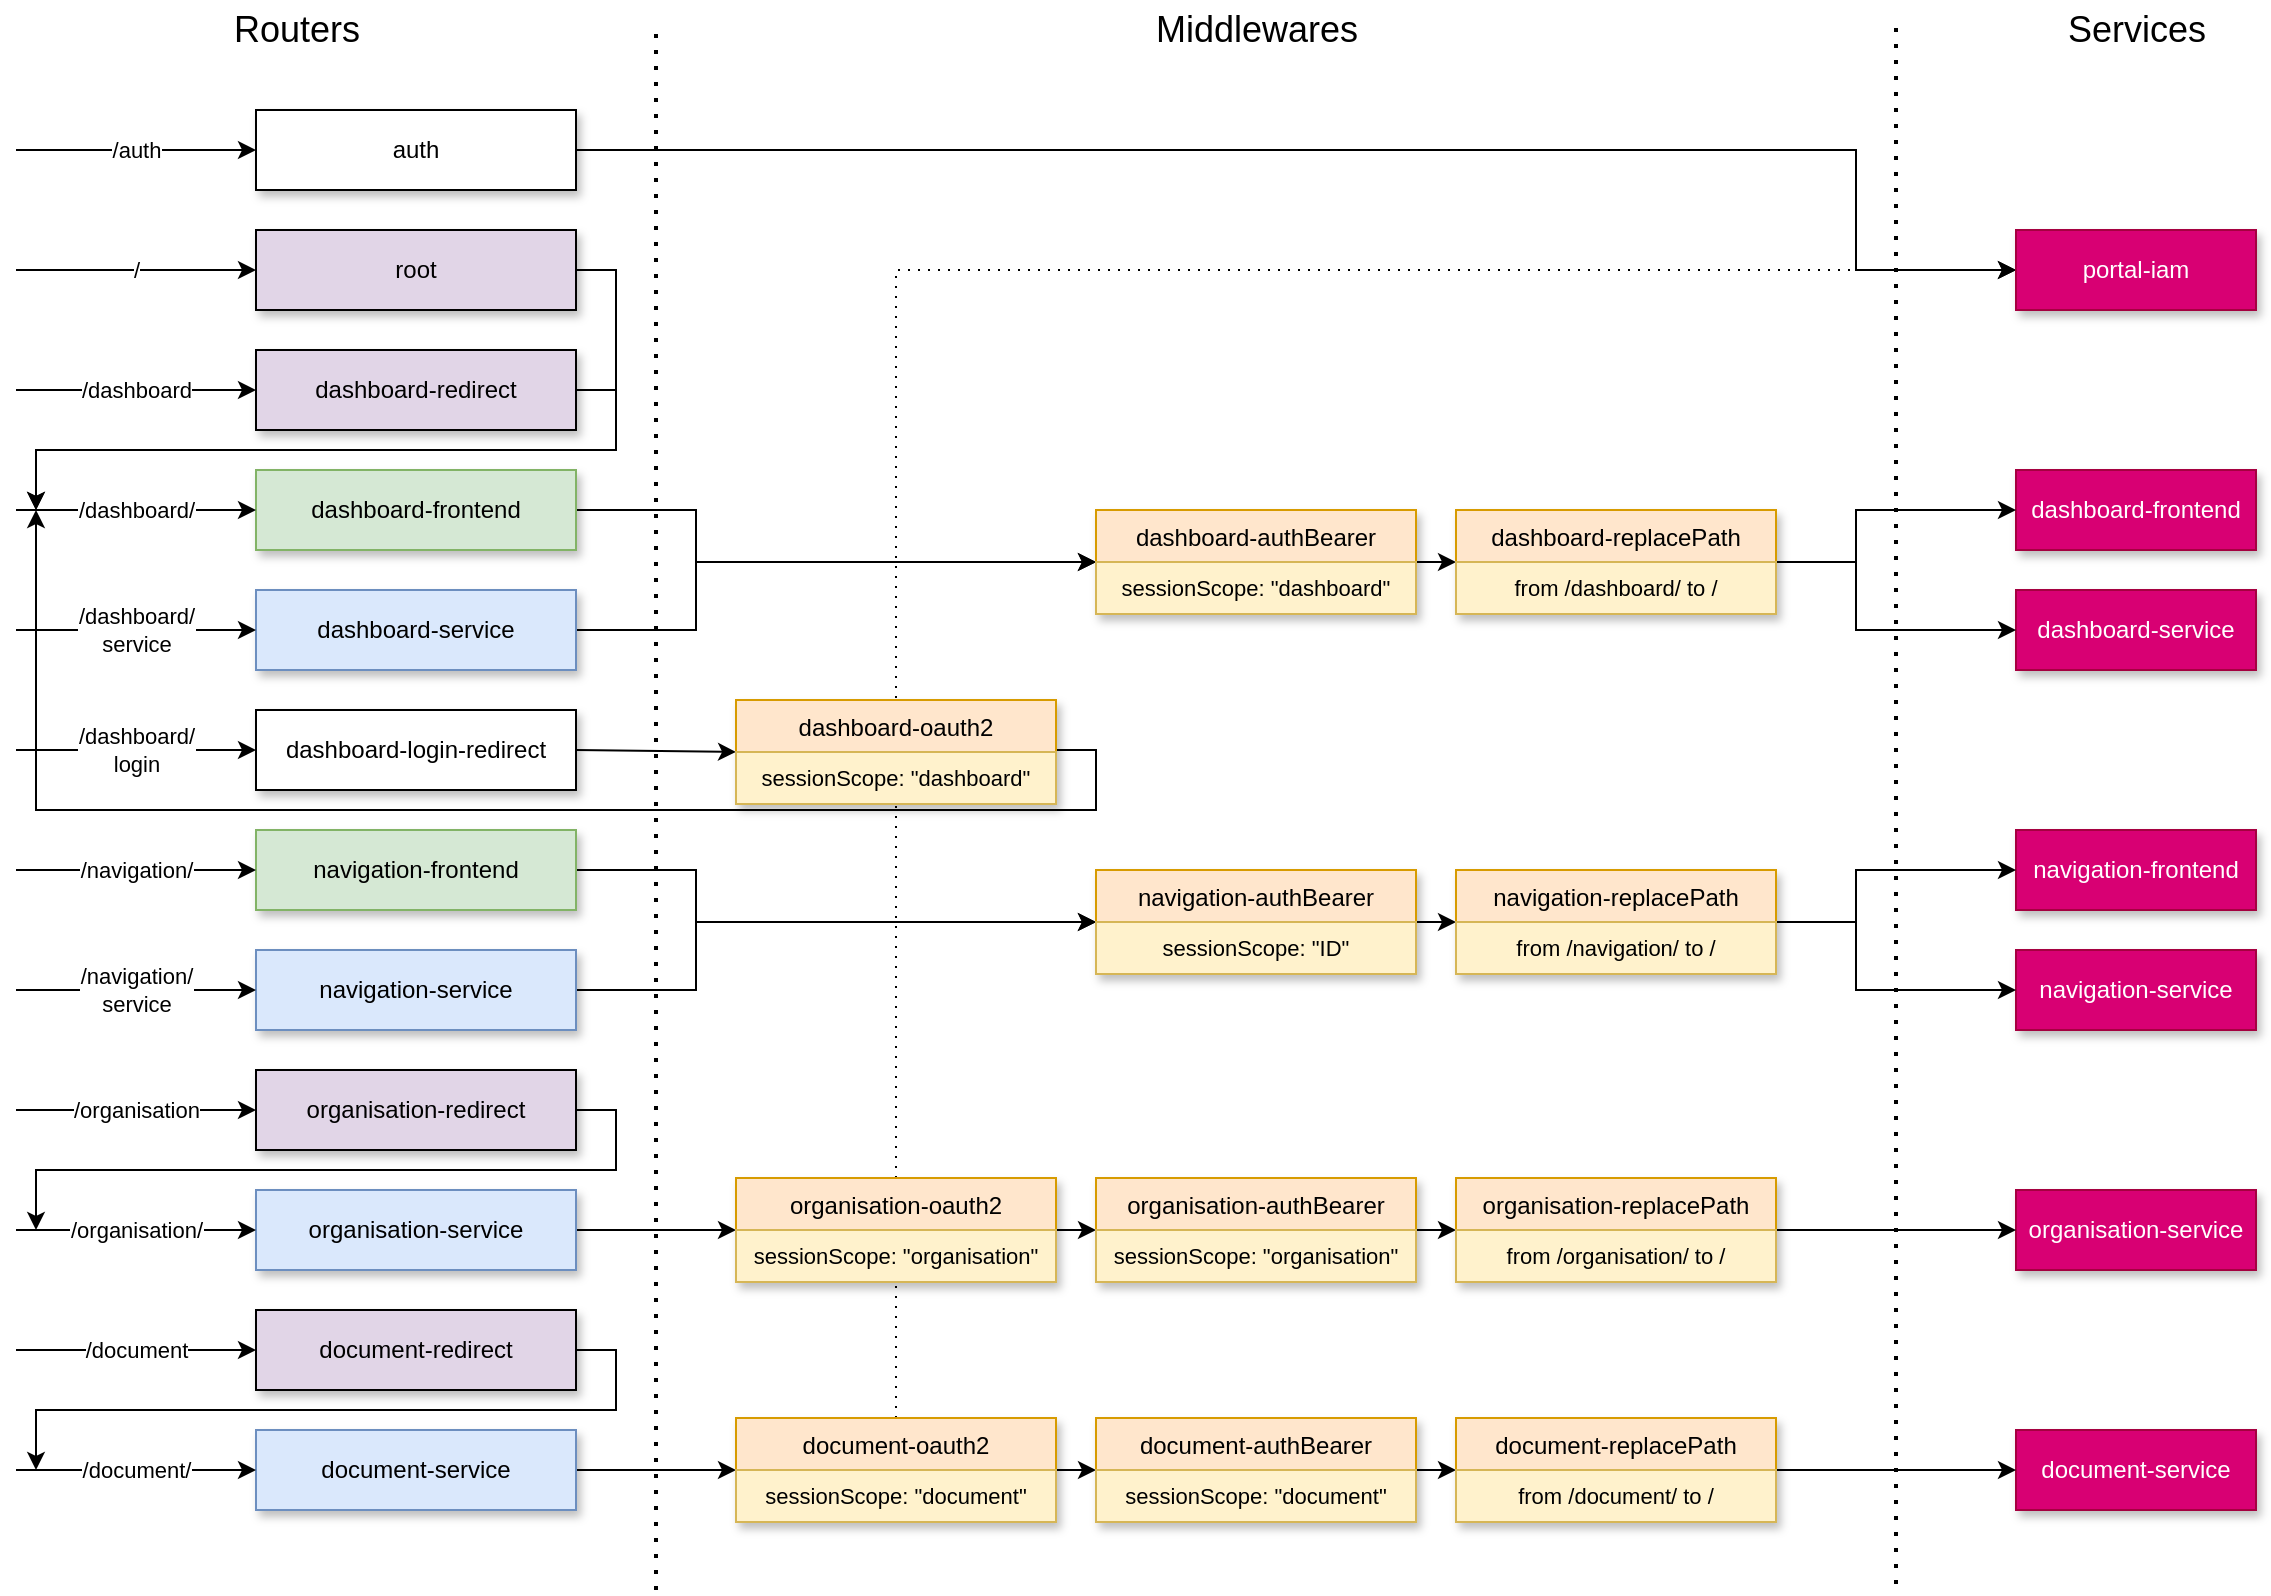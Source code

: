 <mxfile version="14.5.1" type="device"><diagram id="Ht1M8jgEwFfnCIfOTk4-" name="Page-1"><mxGraphModel dx="1418" dy="1580" grid="1" gridSize="10" guides="1" tooltips="1" connect="1" arrows="1" fold="1" page="1" pageScale="1" pageWidth="1169" pageHeight="827" math="0" shadow="0"><root><mxCell id="0"/><mxCell id="1" parent="0"/><mxCell id="7RFZbcyAS7_bHZ2lciSG-158" style="edgeStyle=orthogonalEdgeStyle;rounded=0;sketch=0;jumpStyle=none;orthogonalLoop=1;jettySize=auto;html=1;exitX=0.5;exitY=0;exitDx=0;exitDy=0;entryX=0;entryY=0.5;entryDx=0;entryDy=0;shadow=0;dashed=1;dashPattern=1 4;fontSize=11;" edge="1" parent="1" source="7RFZbcyAS7_bHZ2lciSG-141" target="7RFZbcyAS7_bHZ2lciSG-51"><mxGeometry relative="1" as="geometry"/></mxCell><mxCell id="7RFZbcyAS7_bHZ2lciSG-98" style="edgeStyle=orthogonalEdgeStyle;rounded=0;orthogonalLoop=1;jettySize=auto;html=1;exitX=1;exitY=0.5;exitDx=0;exitDy=0;entryX=0;entryY=0.5;entryDx=0;entryDy=0;" edge="1" parent="1" source="7RFZbcyAS7_bHZ2lciSG-13" target="7RFZbcyAS7_bHZ2lciSG-51"><mxGeometry relative="1" as="geometry"><Array as="points"><mxPoint x="940" y="-740"/><mxPoint x="940" y="-680"/></Array></mxGeometry></mxCell><mxCell id="7RFZbcyAS7_bHZ2lciSG-13" value="&lt;div&gt;auth&lt;/div&gt;" style="rounded=0;whiteSpace=wrap;html=1;shadow=1;" vertex="1" parent="1"><mxGeometry x="140" y="-760" width="160" height="40" as="geometry"/></mxCell><mxCell id="7RFZbcyAS7_bHZ2lciSG-14" value="/auth" style="endArrow=classic;html=1;entryX=0;entryY=0.5;entryDx=0;entryDy=0;" edge="1" parent="1" target="7RFZbcyAS7_bHZ2lciSG-13"><mxGeometry width="50" height="50" relative="1" as="geometry"><mxPoint x="20" y="-740" as="sourcePoint"/><mxPoint x="680" y="-530" as="targetPoint"/></mxGeometry></mxCell><mxCell id="7RFZbcyAS7_bHZ2lciSG-115" style="edgeStyle=orthogonalEdgeStyle;rounded=0;orthogonalLoop=1;jettySize=auto;html=1;exitX=1;exitY=0.5;exitDx=0;exitDy=0;" edge="1" parent="1" source="7RFZbcyAS7_bHZ2lciSG-15"><mxGeometry relative="1" as="geometry"><mxPoint x="30" y="-560" as="targetPoint"/><Array as="points"><mxPoint x="320" y="-680"/><mxPoint x="320" y="-590"/><mxPoint x="30" y="-590"/></Array></mxGeometry></mxCell><mxCell id="7RFZbcyAS7_bHZ2lciSG-15" value="&lt;div&gt;root&lt;/div&gt;" style="rounded=0;whiteSpace=wrap;html=1;fillColor=#E1D5E7;shadow=1;" vertex="1" parent="1"><mxGeometry x="140" y="-700" width="160" height="40" as="geometry"/></mxCell><mxCell id="7RFZbcyAS7_bHZ2lciSG-16" value="/" style="endArrow=classic;html=1;entryX=0;entryY=0.5;entryDx=0;entryDy=0;" edge="1" parent="1" target="7RFZbcyAS7_bHZ2lciSG-15"><mxGeometry width="50" height="50" relative="1" as="geometry"><mxPoint x="20" y="-680" as="sourcePoint"/><mxPoint x="680" y="-470" as="targetPoint"/></mxGeometry></mxCell><mxCell id="7RFZbcyAS7_bHZ2lciSG-116" style="edgeStyle=orthogonalEdgeStyle;rounded=0;orthogonalLoop=1;jettySize=auto;html=1;exitX=1;exitY=0.5;exitDx=0;exitDy=0;" edge="1" parent="1" source="7RFZbcyAS7_bHZ2lciSG-17"><mxGeometry relative="1" as="geometry"><mxPoint x="30" y="-560" as="targetPoint"/><Array as="points"><mxPoint x="320" y="-620"/><mxPoint x="320" y="-590"/><mxPoint x="30" y="-590"/></Array></mxGeometry></mxCell><mxCell id="7RFZbcyAS7_bHZ2lciSG-17" value="&lt;div&gt;dashboard-redirect&lt;/div&gt;" style="rounded=0;whiteSpace=wrap;html=1;fillColor=#E1D5E7;shadow=1;" vertex="1" parent="1"><mxGeometry x="140" y="-640" width="160" height="40" as="geometry"/></mxCell><mxCell id="7RFZbcyAS7_bHZ2lciSG-18" value="/dashboard" style="endArrow=classic;html=1;entryX=0;entryY=0.5;entryDx=0;entryDy=0;" edge="1" parent="1" target="7RFZbcyAS7_bHZ2lciSG-17"><mxGeometry width="50" height="50" relative="1" as="geometry"><mxPoint x="20" y="-620" as="sourcePoint"/><mxPoint x="680" y="-410" as="targetPoint"/></mxGeometry></mxCell><mxCell id="7RFZbcyAS7_bHZ2lciSG-104" style="edgeStyle=orthogonalEdgeStyle;rounded=0;orthogonalLoop=1;jettySize=auto;html=1;exitX=1;exitY=0.5;exitDx=0;exitDy=0;entryX=0;entryY=0.5;entryDx=0;entryDy=0;" edge="1" parent="1" source="7RFZbcyAS7_bHZ2lciSG-21" target="7RFZbcyAS7_bHZ2lciSG-149"><mxGeometry relative="1" as="geometry"><mxPoint x="580" y="-530" as="targetPoint"/><Array as="points"><mxPoint x="360" y="-560"/><mxPoint x="360" y="-534"/></Array></mxGeometry></mxCell><mxCell id="7RFZbcyAS7_bHZ2lciSG-21" value="dashboard-frontend" style="rounded=0;whiteSpace=wrap;html=1;fillColor=#d5e8d4;strokeColor=#82b366;shadow=1;" vertex="1" parent="1"><mxGeometry x="140" y="-580" width="160" height="40" as="geometry"/></mxCell><mxCell id="7RFZbcyAS7_bHZ2lciSG-22" value="/dashboard/" style="endArrow=classic;html=1;entryX=0;entryY=0.5;entryDx=0;entryDy=0;" edge="1" parent="1" target="7RFZbcyAS7_bHZ2lciSG-21"><mxGeometry width="50" height="50" relative="1" as="geometry"><mxPoint x="20" y="-560" as="sourcePoint"/><mxPoint x="680" y="-350" as="targetPoint"/></mxGeometry></mxCell><mxCell id="7RFZbcyAS7_bHZ2lciSG-103" style="edgeStyle=orthogonalEdgeStyle;rounded=0;orthogonalLoop=1;jettySize=auto;html=1;exitX=1;exitY=0.5;exitDx=0;exitDy=0;entryX=0;entryY=0.5;entryDx=0;entryDy=0;" edge="1" parent="1" source="7RFZbcyAS7_bHZ2lciSG-23" target="7RFZbcyAS7_bHZ2lciSG-149"><mxGeometry relative="1" as="geometry"><mxPoint x="580" y="-530" as="targetPoint"/><Array as="points"><mxPoint x="360" y="-500"/><mxPoint x="360" y="-534"/></Array></mxGeometry></mxCell><mxCell id="7RFZbcyAS7_bHZ2lciSG-23" value="&lt;div&gt;dashboard-service&lt;/div&gt;" style="rounded=0;whiteSpace=wrap;html=1;fillColor=#dae8fc;strokeColor=#6c8ebf;shadow=1;" vertex="1" parent="1"><mxGeometry x="140" y="-520" width="160" height="40" as="geometry"/></mxCell><mxCell id="7RFZbcyAS7_bHZ2lciSG-24" value="&lt;div&gt;/dashboard/&lt;/div&gt;&lt;div&gt;service&lt;br&gt;&lt;/div&gt;" style="endArrow=classic;html=1;entryX=0;entryY=0.5;entryDx=0;entryDy=0;" edge="1" parent="1" target="7RFZbcyAS7_bHZ2lciSG-23"><mxGeometry width="50" height="50" relative="1" as="geometry"><mxPoint x="20" y="-500" as="sourcePoint"/><mxPoint x="680" y="-290" as="targetPoint"/></mxGeometry></mxCell><mxCell id="7RFZbcyAS7_bHZ2lciSG-25" value="&lt;div&gt;dashboard-login-redirect&lt;/div&gt;" style="rounded=0;whiteSpace=wrap;html=1;shadow=1;" vertex="1" parent="1"><mxGeometry x="140" y="-460" width="160" height="40" as="geometry"/></mxCell><mxCell id="7RFZbcyAS7_bHZ2lciSG-26" value="&lt;div&gt;/dashboard/&lt;/div&gt;&lt;div&gt;login&lt;br&gt;&lt;/div&gt;" style="endArrow=classic;html=1;entryX=0;entryY=0.5;entryDx=0;entryDy=0;" edge="1" parent="1" target="7RFZbcyAS7_bHZ2lciSG-25"><mxGeometry width="50" height="50" relative="1" as="geometry"><mxPoint x="20" y="-440" as="sourcePoint"/><mxPoint x="680" y="-230" as="targetPoint"/></mxGeometry></mxCell><mxCell id="7RFZbcyAS7_bHZ2lciSG-101" style="edgeStyle=orthogonalEdgeStyle;rounded=0;orthogonalLoop=1;jettySize=auto;html=1;exitX=1;exitY=0.5;exitDx=0;exitDy=0;entryX=0;entryY=0.5;entryDx=0;entryDy=0;" edge="1" parent="1" source="7RFZbcyAS7_bHZ2lciSG-29" target="7RFZbcyAS7_bHZ2lciSG-144"><mxGeometry relative="1" as="geometry"><Array as="points"><mxPoint x="360" y="-380"/><mxPoint x="360" y="-354"/></Array></mxGeometry></mxCell><mxCell id="7RFZbcyAS7_bHZ2lciSG-29" value="&lt;div&gt;navigation-frontend&lt;/div&gt;" style="rounded=0;whiteSpace=wrap;html=1;fillColor=#d5e8d4;strokeColor=#82b366;shadow=1;" vertex="1" parent="1"><mxGeometry x="140" y="-400" width="160" height="40" as="geometry"/></mxCell><mxCell id="7RFZbcyAS7_bHZ2lciSG-30" value="/navigation/" style="endArrow=classic;html=1;entryX=0;entryY=0.5;entryDx=0;entryDy=0;" edge="1" parent="1" target="7RFZbcyAS7_bHZ2lciSG-29"><mxGeometry width="50" height="50" relative="1" as="geometry"><mxPoint x="20" y="-380" as="sourcePoint"/><mxPoint x="680" y="-170" as="targetPoint"/></mxGeometry></mxCell><mxCell id="7RFZbcyAS7_bHZ2lciSG-102" style="edgeStyle=orthogonalEdgeStyle;rounded=0;orthogonalLoop=1;jettySize=auto;html=1;exitX=1;exitY=0.5;exitDx=0;exitDy=0;entryX=0;entryY=0.5;entryDx=0;entryDy=0;" edge="1" parent="1" source="7RFZbcyAS7_bHZ2lciSG-31" target="7RFZbcyAS7_bHZ2lciSG-144"><mxGeometry relative="1" as="geometry"><Array as="points"><mxPoint x="360" y="-320"/><mxPoint x="360" y="-354"/></Array></mxGeometry></mxCell><mxCell id="7RFZbcyAS7_bHZ2lciSG-31" value="&lt;div&gt;navigation-service&lt;/div&gt;" style="rounded=0;whiteSpace=wrap;html=1;fillColor=#dae8fc;strokeColor=#6c8ebf;shadow=1;" vertex="1" parent="1"><mxGeometry x="140" y="-340" width="160" height="40" as="geometry"/></mxCell><mxCell id="7RFZbcyAS7_bHZ2lciSG-32" value="&lt;div&gt;/navigation/&lt;/div&gt;&lt;div&gt;service&lt;br&gt;&lt;/div&gt;" style="endArrow=classic;html=1;entryX=0;entryY=0.5;entryDx=0;entryDy=0;" edge="1" parent="1" target="7RFZbcyAS7_bHZ2lciSG-31"><mxGeometry width="50" height="50" relative="1" as="geometry"><mxPoint x="20" y="-320" as="sourcePoint"/><mxPoint x="680" y="-110" as="targetPoint"/></mxGeometry></mxCell><mxCell id="7RFZbcyAS7_bHZ2lciSG-117" style="edgeStyle=orthogonalEdgeStyle;rounded=0;orthogonalLoop=1;jettySize=auto;html=1;exitX=1;exitY=0.5;exitDx=0;exitDy=0;" edge="1" parent="1" source="7RFZbcyAS7_bHZ2lciSG-37"><mxGeometry relative="1" as="geometry"><mxPoint x="30" y="-200" as="targetPoint"/><Array as="points"><mxPoint x="320" y="-260"/><mxPoint x="320" y="-230"/><mxPoint x="30" y="-230"/></Array></mxGeometry></mxCell><mxCell id="7RFZbcyAS7_bHZ2lciSG-37" value="&lt;div&gt;organisation-redirect&lt;/div&gt;" style="rounded=0;whiteSpace=wrap;html=1;fillColor=#E1D5E7;shadow=1;" vertex="1" parent="1"><mxGeometry x="140" y="-280" width="160" height="40" as="geometry"/></mxCell><mxCell id="7RFZbcyAS7_bHZ2lciSG-38" value="/organisation" style="endArrow=classic;html=1;entryX=0;entryY=0.5;entryDx=0;entryDy=0;" edge="1" parent="1" target="7RFZbcyAS7_bHZ2lciSG-37"><mxGeometry width="50" height="50" relative="1" as="geometry"><mxPoint x="20" y="-260" as="sourcePoint"/><mxPoint x="680" y="-50" as="targetPoint"/></mxGeometry></mxCell><mxCell id="7RFZbcyAS7_bHZ2lciSG-99" style="edgeStyle=orthogonalEdgeStyle;rounded=0;orthogonalLoop=1;jettySize=auto;html=1;exitX=1;exitY=0.5;exitDx=0;exitDy=0;entryX=0;entryY=0.5;entryDx=0;entryDy=0;" edge="1" parent="1" source="7RFZbcyAS7_bHZ2lciSG-39" target="7RFZbcyAS7_bHZ2lciSG-132"><mxGeometry relative="1" as="geometry"><mxPoint x="420" y="-200" as="targetPoint"/><Array as="points"><mxPoint x="380" y="-200"/></Array></mxGeometry></mxCell><mxCell id="7RFZbcyAS7_bHZ2lciSG-39" value="&lt;div&gt;organisation-service&lt;/div&gt;" style="rounded=0;whiteSpace=wrap;html=1;fillColor=#dae8fc;strokeColor=#6c8ebf;shadow=1;" vertex="1" parent="1"><mxGeometry x="140" y="-220" width="160" height="40" as="geometry"/></mxCell><mxCell id="7RFZbcyAS7_bHZ2lciSG-40" value="/organisation/" style="endArrow=classic;html=1;entryX=0;entryY=0.5;entryDx=0;entryDy=0;" edge="1" parent="1" target="7RFZbcyAS7_bHZ2lciSG-39"><mxGeometry width="50" height="50" relative="1" as="geometry"><mxPoint x="20" y="-200" as="sourcePoint"/><mxPoint x="680" y="10" as="targetPoint"/></mxGeometry></mxCell><mxCell id="7RFZbcyAS7_bHZ2lciSG-118" style="edgeStyle=orthogonalEdgeStyle;rounded=0;orthogonalLoop=1;jettySize=auto;html=1;exitX=1;exitY=0.5;exitDx=0;exitDy=0;" edge="1" parent="1" source="7RFZbcyAS7_bHZ2lciSG-41"><mxGeometry relative="1" as="geometry"><mxPoint x="30" y="-80" as="targetPoint"/><Array as="points"><mxPoint x="320" y="-140"/><mxPoint x="320" y="-110"/><mxPoint x="30" y="-110"/></Array></mxGeometry></mxCell><mxCell id="7RFZbcyAS7_bHZ2lciSG-41" value="&lt;div&gt;document-redirect&lt;/div&gt;" style="rounded=0;whiteSpace=wrap;html=1;fillColor=#E1D5E7;shadow=1;" vertex="1" parent="1"><mxGeometry x="140" y="-160" width="160" height="40" as="geometry"/></mxCell><mxCell id="7RFZbcyAS7_bHZ2lciSG-42" value="/document" style="endArrow=classic;html=1;entryX=0;entryY=0.5;entryDx=0;entryDy=0;" edge="1" parent="1" target="7RFZbcyAS7_bHZ2lciSG-41"><mxGeometry width="50" height="50" relative="1" as="geometry"><mxPoint x="20" y="-140" as="sourcePoint"/><mxPoint x="680" y="70" as="targetPoint"/></mxGeometry></mxCell><mxCell id="7RFZbcyAS7_bHZ2lciSG-100" style="edgeStyle=orthogonalEdgeStyle;rounded=0;orthogonalLoop=1;jettySize=auto;html=1;exitX=1;exitY=0.5;exitDx=0;exitDy=0;entryX=0;entryY=0.5;entryDx=0;entryDy=0;" edge="1" parent="1" source="7RFZbcyAS7_bHZ2lciSG-43" target="7RFZbcyAS7_bHZ2lciSG-141"><mxGeometry relative="1" as="geometry"><mxPoint x="420" y="-80" as="targetPoint"/><Array as="points"><mxPoint x="380" y="-80"/></Array></mxGeometry></mxCell><mxCell id="7RFZbcyAS7_bHZ2lciSG-43" value="&lt;div&gt;document-service&lt;/div&gt;" style="rounded=0;whiteSpace=wrap;html=1;fillColor=#dae8fc;strokeColor=#6c8ebf;shadow=1;" vertex="1" parent="1"><mxGeometry x="140" y="-100" width="160" height="40" as="geometry"/></mxCell><mxCell id="7RFZbcyAS7_bHZ2lciSG-44" value="/document/" style="endArrow=classic;html=1;entryX=0;entryY=0.5;entryDx=0;entryDy=0;" edge="1" parent="1"><mxGeometry width="50" height="50" relative="1" as="geometry"><mxPoint x="20" y="-80" as="sourcePoint"/><mxPoint x="140" y="-80" as="targetPoint"/></mxGeometry></mxCell><mxCell id="7RFZbcyAS7_bHZ2lciSG-51" value="&lt;div&gt;portal-iam&lt;/div&gt;" style="rounded=0;whiteSpace=wrap;html=1;fillColor=#d80073;strokeColor=#A50040;fontColor=#ffffff;shadow=1;" vertex="1" parent="1"><mxGeometry x="1020" y="-700" width="120" height="40" as="geometry"/></mxCell><mxCell id="7RFZbcyAS7_bHZ2lciSG-52" value="&lt;div&gt;dashboard-frontend&lt;/div&gt;" style="rounded=0;whiteSpace=wrap;html=1;fillColor=#d80073;strokeColor=#A50040;fontColor=#ffffff;shadow=1;" vertex="1" parent="1"><mxGeometry x="1020" y="-580" width="120" height="40" as="geometry"/></mxCell><mxCell id="7RFZbcyAS7_bHZ2lciSG-53" value="&lt;div&gt;dashboard-service&lt;/div&gt;" style="rounded=0;whiteSpace=wrap;html=1;fillColor=#d80073;strokeColor=#A50040;fontColor=#ffffff;shadow=1;" vertex="1" parent="1"><mxGeometry x="1020" y="-520" width="120" height="40" as="geometry"/></mxCell><mxCell id="7RFZbcyAS7_bHZ2lciSG-54" value="&lt;div&gt;navigation-frontend&lt;/div&gt;" style="rounded=0;whiteSpace=wrap;html=1;fillColor=#d80073;strokeColor=#A50040;fontColor=#ffffff;shadow=1;" vertex="1" parent="1"><mxGeometry x="1020" y="-400" width="120" height="40" as="geometry"/></mxCell><mxCell id="7RFZbcyAS7_bHZ2lciSG-55" value="&lt;div&gt;navigation-service&lt;/div&gt;" style="rounded=0;whiteSpace=wrap;html=1;fillColor=#d80073;strokeColor=#A50040;fontColor=#ffffff;shadow=1;" vertex="1" parent="1"><mxGeometry x="1020" y="-340" width="120" height="40" as="geometry"/></mxCell><mxCell id="7RFZbcyAS7_bHZ2lciSG-56" value="organisation-service" style="rounded=0;whiteSpace=wrap;html=1;fillColor=#d80073;strokeColor=#A50040;fontColor=#ffffff;shadow=1;" vertex="1" parent="1"><mxGeometry x="1020" y="-220" width="120" height="40" as="geometry"/></mxCell><mxCell id="7RFZbcyAS7_bHZ2lciSG-57" value="document-service" style="rounded=0;whiteSpace=wrap;html=1;fillColor=#d80073;strokeColor=#A50040;fontColor=#ffffff;shadow=1;" vertex="1" parent="1"><mxGeometry x="1020" y="-100" width="120" height="40" as="geometry"/></mxCell><mxCell id="7RFZbcyAS7_bHZ2lciSG-58" value="" style="endArrow=none;dashed=1;html=1;dashPattern=1 3;strokeWidth=2;" edge="1" parent="1"><mxGeometry width="50" height="50" relative="1" as="geometry"><mxPoint x="340" y="-20" as="sourcePoint"/><mxPoint x="340" y="-800" as="targetPoint"/></mxGeometry></mxCell><mxCell id="7RFZbcyAS7_bHZ2lciSG-59" value="" style="endArrow=none;dashed=1;html=1;dashPattern=1 3;strokeWidth=2;" edge="1" parent="1"><mxGeometry width="50" height="50" relative="1" as="geometry"><mxPoint x="960" y="-23" as="sourcePoint"/><mxPoint x="960" y="-803" as="targetPoint"/></mxGeometry></mxCell><mxCell id="7RFZbcyAS7_bHZ2lciSG-97" style="edgeStyle=orthogonalEdgeStyle;rounded=0;orthogonalLoop=1;jettySize=auto;html=1;exitX=1;exitY=0.5;exitDx=0;exitDy=0;entryX=0;entryY=0.5;entryDx=0;entryDy=0;" edge="1" parent="1" source="7RFZbcyAS7_bHZ2lciSG-139" target="7RFZbcyAS7_bHZ2lciSG-57"><mxGeometry relative="1" as="geometry"><mxPoint x="860" y="-80" as="sourcePoint"/></mxGeometry></mxCell><mxCell id="7RFZbcyAS7_bHZ2lciSG-96" style="edgeStyle=orthogonalEdgeStyle;rounded=0;orthogonalLoop=1;jettySize=auto;html=1;exitX=1;exitY=0.5;exitDx=0;exitDy=0;" edge="1" parent="1" source="7RFZbcyAS7_bHZ2lciSG-130" target="7RFZbcyAS7_bHZ2lciSG-56"><mxGeometry relative="1" as="geometry"><mxPoint x="920" y="-280" as="sourcePoint"/></mxGeometry></mxCell><mxCell id="7RFZbcyAS7_bHZ2lciSG-92" style="edgeStyle=orthogonalEdgeStyle;rounded=0;orthogonalLoop=1;jettySize=auto;html=1;exitX=1;exitY=0.5;exitDx=0;exitDy=0;entryX=0;entryY=0.5;entryDx=0;entryDy=0;" edge="1" parent="1" source="7RFZbcyAS7_bHZ2lciSG-146" target="7RFZbcyAS7_bHZ2lciSG-54"><mxGeometry relative="1" as="geometry"><Array as="points"><mxPoint x="940" y="-354"/><mxPoint x="940" y="-380"/></Array></mxGeometry></mxCell><mxCell id="7RFZbcyAS7_bHZ2lciSG-93" style="edgeStyle=orthogonalEdgeStyle;rounded=0;orthogonalLoop=1;jettySize=auto;html=1;exitX=1;exitY=0.5;exitDx=0;exitDy=0;entryX=0;entryY=0.5;entryDx=0;entryDy=0;" edge="1" parent="1" source="7RFZbcyAS7_bHZ2lciSG-146" target="7RFZbcyAS7_bHZ2lciSG-55"><mxGeometry relative="1" as="geometry"><Array as="points"><mxPoint x="940" y="-354"/><mxPoint x="940" y="-320"/></Array></mxGeometry></mxCell><mxCell id="7RFZbcyAS7_bHZ2lciSG-94" style="edgeStyle=orthogonalEdgeStyle;rounded=0;orthogonalLoop=1;jettySize=auto;html=1;exitX=1;exitY=0.5;exitDx=0;exitDy=0;entryX=0;entryY=0.5;entryDx=0;entryDy=0;" edge="1" parent="1" source="7RFZbcyAS7_bHZ2lciSG-151" target="7RFZbcyAS7_bHZ2lciSG-52"><mxGeometry relative="1" as="geometry"><mxPoint x="860" y="-530" as="sourcePoint"/><Array as="points"><mxPoint x="940" y="-534"/><mxPoint x="940" y="-560"/></Array></mxGeometry></mxCell><mxCell id="7RFZbcyAS7_bHZ2lciSG-95" style="edgeStyle=orthogonalEdgeStyle;rounded=0;orthogonalLoop=1;jettySize=auto;html=1;exitX=1;exitY=0.5;exitDx=0;exitDy=0;" edge="1" parent="1" source="7RFZbcyAS7_bHZ2lciSG-151" target="7RFZbcyAS7_bHZ2lciSG-53"><mxGeometry relative="1" as="geometry"><mxPoint x="860" y="-530" as="sourcePoint"/><Array as="points"><mxPoint x="940" y="-534"/><mxPoint x="940" y="-500"/></Array></mxGeometry></mxCell><mxCell id="7RFZbcyAS7_bHZ2lciSG-119" style="edgeStyle=orthogonalEdgeStyle;rounded=0;orthogonalLoop=1;jettySize=auto;html=1;exitX=1;exitY=0.5;exitDx=0;exitDy=0;" edge="1" parent="1" source="7RFZbcyAS7_bHZ2lciSG-156"><mxGeometry relative="1" as="geometry"><mxPoint x="30" y="-560" as="targetPoint"/><mxPoint x="540" y="-440" as="sourcePoint"/><Array as="points"><mxPoint x="540" y="-440"/><mxPoint x="560" y="-440"/><mxPoint x="560" y="-410"/><mxPoint x="30" y="-410"/></Array></mxGeometry></mxCell><mxCell id="7RFZbcyAS7_bHZ2lciSG-72" value="" style="endArrow=classic;html=1;exitX=1;exitY=0.5;exitDx=0;exitDy=0;entryX=0;entryY=0.5;entryDx=0;entryDy=0;" edge="1" parent="1" source="7RFZbcyAS7_bHZ2lciSG-132" target="7RFZbcyAS7_bHZ2lciSG-126"><mxGeometry width="50" height="50" relative="1" as="geometry"><mxPoint x="540" y="-200" as="sourcePoint"/><mxPoint x="580" y="-200" as="targetPoint"/></mxGeometry></mxCell><mxCell id="7RFZbcyAS7_bHZ2lciSG-75" value="" style="endArrow=classic;html=1;entryX=0;entryY=0.5;entryDx=0;entryDy=0;exitX=1;exitY=0.5;exitDx=0;exitDy=0;" edge="1" parent="1" source="7RFZbcyAS7_bHZ2lciSG-126" target="7RFZbcyAS7_bHZ2lciSG-130"><mxGeometry width="50" height="50" relative="1" as="geometry"><mxPoint x="700" y="-116" as="sourcePoint"/><mxPoint x="740" y="-116" as="targetPoint"/></mxGeometry></mxCell><mxCell id="7RFZbcyAS7_bHZ2lciSG-86" value="" style="endArrow=classic;html=1;exitX=1;exitY=0.5;exitDx=0;exitDy=0;entryX=0;entryY=0.5;entryDx=0;entryDy=0;" edge="1" parent="1" source="7RFZbcyAS7_bHZ2lciSG-25" target="7RFZbcyAS7_bHZ2lciSG-156"><mxGeometry width="50" height="50" relative="1" as="geometry"><mxPoint x="910" y="-300" as="sourcePoint"/><mxPoint x="420" y="-440" as="targetPoint"/></mxGeometry></mxCell><mxCell id="7RFZbcyAS7_bHZ2lciSG-120" value="Routers" style="text;html=1;align=center;verticalAlign=middle;resizable=0;points=[];autosize=1;fontSize=18;shadow=0;" vertex="1" parent="1"><mxGeometry x="120" y="-815" width="80" height="30" as="geometry"/></mxCell><mxCell id="7RFZbcyAS7_bHZ2lciSG-121" value="Middlewares" style="text;html=1;align=center;verticalAlign=middle;resizable=0;points=[];autosize=1;fontSize=18;" vertex="1" parent="1"><mxGeometry x="580" y="-815" width="120" height="30" as="geometry"/></mxCell><mxCell id="7RFZbcyAS7_bHZ2lciSG-122" value="Services" style="text;html=1;align=center;verticalAlign=middle;resizable=0;points=[];autosize=1;fontSize=18;" vertex="1" parent="1"><mxGeometry x="1040" y="-815" width="80" height="30" as="geometry"/></mxCell><mxCell id="7RFZbcyAS7_bHZ2lciSG-126" value="organisation-authBearer" style="swimlane;fontStyle=0;childLayout=stackLayout;horizontal=1;startSize=26;fillColor=#ffe6cc;horizontalStack=0;resizeParent=1;resizeParentMax=0;resizeLast=0;collapsible=1;marginBottom=0;rounded=0;shadow=1;glass=0;fontSize=12;strokeColor=#d79b00;swimlaneLine=1;sketch=0;swimlaneFillColor=#ffffff;" vertex="1" parent="1"><mxGeometry x="560" y="-226" width="160" height="52" as="geometry"/></mxCell><mxCell id="7RFZbcyAS7_bHZ2lciSG-127" value="sessionScope: &quot;organisation&quot;" style="text;strokeColor=#d6b656;fillColor=#fff2cc;align=center;verticalAlign=top;spacingLeft=4;spacingRight=4;overflow=hidden;rotatable=0;points=[[0,0.5],[1,0.5]];portConstraint=eastwest;shadow=0;fontSize=11;" vertex="1" parent="7RFZbcyAS7_bHZ2lciSG-126"><mxGeometry y="26" width="160" height="26" as="geometry"/></mxCell><mxCell id="7RFZbcyAS7_bHZ2lciSG-130" value="organisation-replacePath" style="swimlane;fontStyle=0;childLayout=stackLayout;horizontal=1;startSize=26;fillColor=#ffe6cc;horizontalStack=0;resizeParent=1;resizeParentMax=0;resizeLast=0;collapsible=1;marginBottom=0;rounded=0;shadow=1;glass=0;fontSize=12;strokeColor=#d79b00;swimlaneLine=1;sketch=0;swimlaneFillColor=#ffffff;" vertex="1" parent="1"><mxGeometry x="740" y="-226" width="160" height="52" as="geometry"/></mxCell><mxCell id="7RFZbcyAS7_bHZ2lciSG-131" value="from /organisation/ to /" style="text;strokeColor=#d6b656;fillColor=#fff2cc;align=center;verticalAlign=top;spacingLeft=4;spacingRight=4;overflow=hidden;rotatable=0;points=[[0,0.5],[1,0.5]];portConstraint=eastwest;shadow=0;fontSize=11;" vertex="1" parent="7RFZbcyAS7_bHZ2lciSG-130"><mxGeometry y="26" width="160" height="26" as="geometry"/></mxCell><mxCell id="7RFZbcyAS7_bHZ2lciSG-132" value="organisation-oauth2" style="swimlane;fontStyle=0;childLayout=stackLayout;horizontal=1;startSize=26;fillColor=#ffe6cc;horizontalStack=0;resizeParent=1;resizeParentMax=0;resizeLast=0;collapsible=1;marginBottom=0;rounded=0;shadow=1;glass=0;fontSize=12;strokeColor=#d79b00;swimlaneLine=1;sketch=0;swimlaneFillColor=#ffffff;" vertex="1" parent="1"><mxGeometry x="380" y="-226" width="160" height="52" as="geometry"/></mxCell><mxCell id="7RFZbcyAS7_bHZ2lciSG-133" value="sessionScope: &quot;organisation&quot;" style="text;strokeColor=#d6b656;fillColor=#fff2cc;align=center;verticalAlign=top;spacingLeft=4;spacingRight=4;overflow=hidden;rotatable=0;points=[[0,0.5],[1,0.5]];portConstraint=eastwest;shadow=0;fontSize=11;" vertex="1" parent="7RFZbcyAS7_bHZ2lciSG-132"><mxGeometry y="26" width="160" height="26" as="geometry"/></mxCell><mxCell id="7RFZbcyAS7_bHZ2lciSG-135" value="" style="endArrow=classic;html=1;exitX=1;exitY=0.5;exitDx=0;exitDy=0;entryX=0;entryY=0.5;entryDx=0;entryDy=0;" edge="1" parent="1" source="7RFZbcyAS7_bHZ2lciSG-141" target="7RFZbcyAS7_bHZ2lciSG-137"><mxGeometry width="50" height="50" relative="1" as="geometry"><mxPoint x="540" y="-80" as="sourcePoint"/><mxPoint x="580" y="-80" as="targetPoint"/></mxGeometry></mxCell><mxCell id="7RFZbcyAS7_bHZ2lciSG-136" value="" style="endArrow=classic;html=1;entryX=0;entryY=0.5;entryDx=0;entryDy=0;exitX=1;exitY=0.5;exitDx=0;exitDy=0;" edge="1" parent="1" source="7RFZbcyAS7_bHZ2lciSG-137" target="7RFZbcyAS7_bHZ2lciSG-139"><mxGeometry width="50" height="50" relative="1" as="geometry"><mxPoint x="700" y="4" as="sourcePoint"/><mxPoint x="740" y="4" as="targetPoint"/></mxGeometry></mxCell><mxCell id="7RFZbcyAS7_bHZ2lciSG-137" value="document-authBearer" style="swimlane;fontStyle=0;childLayout=stackLayout;horizontal=1;startSize=26;fillColor=#ffe6cc;horizontalStack=0;resizeParent=1;resizeParentMax=0;resizeLast=0;collapsible=1;marginBottom=0;rounded=0;shadow=1;glass=0;fontSize=12;strokeColor=#d79b00;swimlaneLine=1;sketch=0;swimlaneFillColor=#ffffff;" vertex="1" parent="1"><mxGeometry x="560" y="-106" width="160" height="52" as="geometry"/></mxCell><mxCell id="7RFZbcyAS7_bHZ2lciSG-138" value="sessionScope: &quot;document&quot;" style="text;strokeColor=#d6b656;fillColor=#fff2cc;align=center;verticalAlign=top;spacingLeft=4;spacingRight=4;overflow=hidden;rotatable=0;points=[[0,0.5],[1,0.5]];portConstraint=eastwest;shadow=0;fontSize=11;" vertex="1" parent="7RFZbcyAS7_bHZ2lciSG-137"><mxGeometry y="26" width="160" height="26" as="geometry"/></mxCell><mxCell id="7RFZbcyAS7_bHZ2lciSG-139" value="document-replacePath" style="swimlane;fontStyle=0;childLayout=stackLayout;horizontal=1;startSize=26;fillColor=#ffe6cc;horizontalStack=0;resizeParent=1;resizeParentMax=0;resizeLast=0;collapsible=1;marginBottom=0;rounded=0;shadow=1;glass=0;fontSize=12;strokeColor=#d79b00;swimlaneLine=1;sketch=0;swimlaneFillColor=#ffffff;" vertex="1" parent="1"><mxGeometry x="740" y="-106" width="160" height="52" as="geometry"/></mxCell><mxCell id="7RFZbcyAS7_bHZ2lciSG-140" value="from /document/ to /" style="text;strokeColor=#d6b656;fillColor=#fff2cc;align=center;verticalAlign=top;spacingLeft=4;spacingRight=4;overflow=hidden;rotatable=0;points=[[0,0.5],[1,0.5]];portConstraint=eastwest;shadow=0;fontSize=11;" vertex="1" parent="7RFZbcyAS7_bHZ2lciSG-139"><mxGeometry y="26" width="160" height="26" as="geometry"/></mxCell><mxCell id="7RFZbcyAS7_bHZ2lciSG-141" value="document-oauth2" style="swimlane;fontStyle=0;childLayout=stackLayout;horizontal=1;startSize=26;fillColor=#ffe6cc;horizontalStack=0;resizeParent=1;resizeParentMax=0;resizeLast=0;collapsible=1;marginBottom=0;rounded=0;shadow=1;glass=0;fontSize=12;strokeColor=#d79b00;swimlaneLine=1;sketch=0;swimlaneFillColor=#ffffff;" vertex="1" parent="1"><mxGeometry x="380" y="-106" width="160" height="52" as="geometry"/></mxCell><mxCell id="7RFZbcyAS7_bHZ2lciSG-142" value="sessionScope: &quot;document&quot;" style="text;strokeColor=#d6b656;fillColor=#fff2cc;align=center;verticalAlign=top;spacingLeft=4;spacingRight=4;overflow=hidden;rotatable=0;points=[[0,0.5],[1,0.5]];portConstraint=eastwest;shadow=0;fontSize=11;" vertex="1" parent="7RFZbcyAS7_bHZ2lciSG-141"><mxGeometry y="26" width="160" height="26" as="geometry"/></mxCell><mxCell id="7RFZbcyAS7_bHZ2lciSG-143" value="" style="endArrow=classic;html=1;entryX=0;entryY=0.5;entryDx=0;entryDy=0;exitX=1;exitY=0.5;exitDx=0;exitDy=0;" edge="1" parent="1" source="7RFZbcyAS7_bHZ2lciSG-144" target="7RFZbcyAS7_bHZ2lciSG-146"><mxGeometry width="50" height="50" relative="1" as="geometry"><mxPoint x="700" y="-270" as="sourcePoint"/><mxPoint x="740" y="-270" as="targetPoint"/></mxGeometry></mxCell><mxCell id="7RFZbcyAS7_bHZ2lciSG-144" value="navigation-authBearer" style="swimlane;fontStyle=0;childLayout=stackLayout;horizontal=1;startSize=26;fillColor=#ffe6cc;horizontalStack=0;resizeParent=1;resizeParentMax=0;resizeLast=0;collapsible=1;marginBottom=0;rounded=0;shadow=1;glass=0;fontSize=12;strokeColor=#d79b00;swimlaneLine=1;sketch=0;swimlaneFillColor=#ffffff;" vertex="1" parent="1"><mxGeometry x="560" y="-380" width="160" height="52" as="geometry"/></mxCell><mxCell id="7RFZbcyAS7_bHZ2lciSG-145" value="sessionScope: &quot;ID&quot;" style="text;strokeColor=#d6b656;fillColor=#fff2cc;align=center;verticalAlign=top;spacingLeft=4;spacingRight=4;overflow=hidden;rotatable=0;points=[[0,0.5],[1,0.5]];portConstraint=eastwest;shadow=0;fontSize=11;" vertex="1" parent="7RFZbcyAS7_bHZ2lciSG-144"><mxGeometry y="26" width="160" height="26" as="geometry"/></mxCell><mxCell id="7RFZbcyAS7_bHZ2lciSG-146" value="navigation-replacePath" style="swimlane;fontStyle=0;childLayout=stackLayout;horizontal=1;startSize=26;fillColor=#ffe6cc;horizontalStack=0;resizeParent=1;resizeParentMax=0;resizeLast=0;collapsible=1;marginBottom=0;rounded=0;shadow=1;glass=0;fontSize=12;strokeColor=#d79b00;swimlaneLine=1;sketch=0;swimlaneFillColor=#ffffff;" vertex="1" parent="1"><mxGeometry x="740" y="-380" width="160" height="52" as="geometry"/></mxCell><mxCell id="7RFZbcyAS7_bHZ2lciSG-147" value="from /navigation/ to /" style="text;strokeColor=#d6b656;fillColor=#fff2cc;align=center;verticalAlign=top;spacingLeft=4;spacingRight=4;overflow=hidden;rotatable=0;points=[[0,0.5],[1,0.5]];portConstraint=eastwest;shadow=0;fontSize=11;" vertex="1" parent="7RFZbcyAS7_bHZ2lciSG-146"><mxGeometry y="26" width="160" height="26" as="geometry"/></mxCell><mxCell id="7RFZbcyAS7_bHZ2lciSG-148" value="" style="endArrow=classic;html=1;entryX=0;entryY=0.5;entryDx=0;entryDy=0;exitX=1;exitY=0.5;exitDx=0;exitDy=0;" edge="1" parent="1" source="7RFZbcyAS7_bHZ2lciSG-149" target="7RFZbcyAS7_bHZ2lciSG-151"><mxGeometry width="50" height="50" relative="1" as="geometry"><mxPoint x="700" y="-450" as="sourcePoint"/><mxPoint x="740" y="-450" as="targetPoint"/></mxGeometry></mxCell><mxCell id="7RFZbcyAS7_bHZ2lciSG-149" value="dashboard-authBearer" style="swimlane;fontStyle=0;childLayout=stackLayout;horizontal=1;startSize=26;fillColor=#ffe6cc;horizontalStack=0;resizeParent=1;resizeParentMax=0;resizeLast=0;collapsible=1;marginBottom=0;rounded=0;shadow=1;glass=0;fontSize=12;strokeColor=#d79b00;swimlaneLine=1;sketch=0;swimlaneFillColor=#ffffff;" vertex="1" parent="1"><mxGeometry x="560" y="-560" width="160" height="52" as="geometry"/></mxCell><mxCell id="7RFZbcyAS7_bHZ2lciSG-150" value="sessionScope: &quot;dashboard&quot;" style="text;strokeColor=#d6b656;fillColor=#fff2cc;align=center;verticalAlign=top;spacingLeft=4;spacingRight=4;overflow=hidden;rotatable=0;points=[[0,0.5],[1,0.5]];portConstraint=eastwest;shadow=0;fontSize=11;" vertex="1" parent="7RFZbcyAS7_bHZ2lciSG-149"><mxGeometry y="26" width="160" height="26" as="geometry"/></mxCell><mxCell id="7RFZbcyAS7_bHZ2lciSG-151" value="dashboard-replacePath" style="swimlane;fontStyle=0;childLayout=stackLayout;horizontal=1;startSize=26;fillColor=#ffe6cc;horizontalStack=0;resizeParent=1;resizeParentMax=0;resizeLast=0;collapsible=1;marginBottom=0;rounded=0;shadow=1;glass=0;fontSize=12;strokeColor=#d79b00;swimlaneLine=1;sketch=0;swimlaneFillColor=#ffffff;" vertex="1" parent="1"><mxGeometry x="740" y="-560" width="160" height="52" as="geometry"/></mxCell><mxCell id="7RFZbcyAS7_bHZ2lciSG-152" value="from /dashboard/ to /" style="text;strokeColor=#d6b656;fillColor=#fff2cc;align=center;verticalAlign=top;spacingLeft=4;spacingRight=4;overflow=hidden;rotatable=0;points=[[0,0.5],[1,0.5]];portConstraint=eastwest;shadow=0;fontSize=11;" vertex="1" parent="7RFZbcyAS7_bHZ2lciSG-151"><mxGeometry y="26" width="160" height="26" as="geometry"/></mxCell><mxCell id="7RFZbcyAS7_bHZ2lciSG-156" value="dashboard-oauth2" style="swimlane;fontStyle=0;childLayout=stackLayout;horizontal=1;startSize=26;fillColor=#ffe6cc;horizontalStack=0;resizeParent=1;resizeParentMax=0;resizeLast=0;collapsible=1;marginBottom=0;rounded=0;shadow=1;glass=0;fontSize=12;strokeColor=#d79b00;swimlaneLine=1;sketch=0;swimlaneFillColor=#ffffff;" vertex="1" parent="1"><mxGeometry x="380" y="-465" width="160" height="52" as="geometry"/></mxCell><mxCell id="7RFZbcyAS7_bHZ2lciSG-157" value="sessionScope: &quot;dashboard&quot;" style="text;strokeColor=#d6b656;fillColor=#fff2cc;align=center;verticalAlign=top;spacingLeft=4;spacingRight=4;overflow=hidden;rotatable=0;points=[[0,0.5],[1,0.5]];portConstraint=eastwest;shadow=0;fontSize=11;" vertex="1" parent="7RFZbcyAS7_bHZ2lciSG-156"><mxGeometry y="26" width="160" height="26" as="geometry"/></mxCell></root></mxGraphModel></diagram></mxfile>
